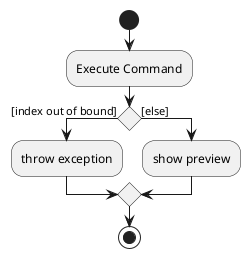 @startuml
start
:Execute Command;

if () then ([index out of bound])
    :throw exception;
else ([else])
    :show preview;

endif
stop
@enduml